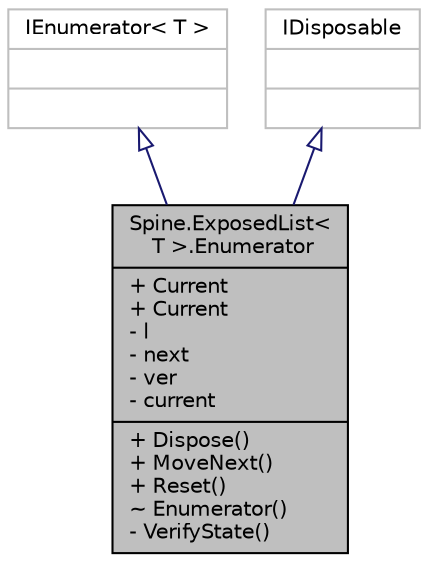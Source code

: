 digraph "Spine.ExposedList&lt; T &gt;.Enumerator"
{
 // LATEX_PDF_SIZE
  edge [fontname="Helvetica",fontsize="10",labelfontname="Helvetica",labelfontsize="10"];
  node [fontname="Helvetica",fontsize="10",shape=record];
  Node1 [label="{Spine.ExposedList\<\l T \>.Enumerator\n|+ Current\l+ Current\l- l\l- next\l- ver\l- current\l|+ Dispose()\l+ MoveNext()\l+ Reset()\l~ Enumerator()\l- VerifyState()\l}",height=0.2,width=0.4,color="black", fillcolor="grey75", style="filled", fontcolor="black",tooltip=" "];
  Node2 -> Node1 [dir="back",color="midnightblue",fontsize="10",style="solid",arrowtail="onormal",fontname="Helvetica"];
  Node2 [label="{IEnumerator\< T \>\n||}",height=0.2,width=0.4,color="grey75", fillcolor="white", style="filled",tooltip=" "];
  Node3 -> Node1 [dir="back",color="midnightblue",fontsize="10",style="solid",arrowtail="onormal",fontname="Helvetica"];
  Node3 [label="{IDisposable\n||}",height=0.2,width=0.4,color="grey75", fillcolor="white", style="filled",tooltip=" "];
}
